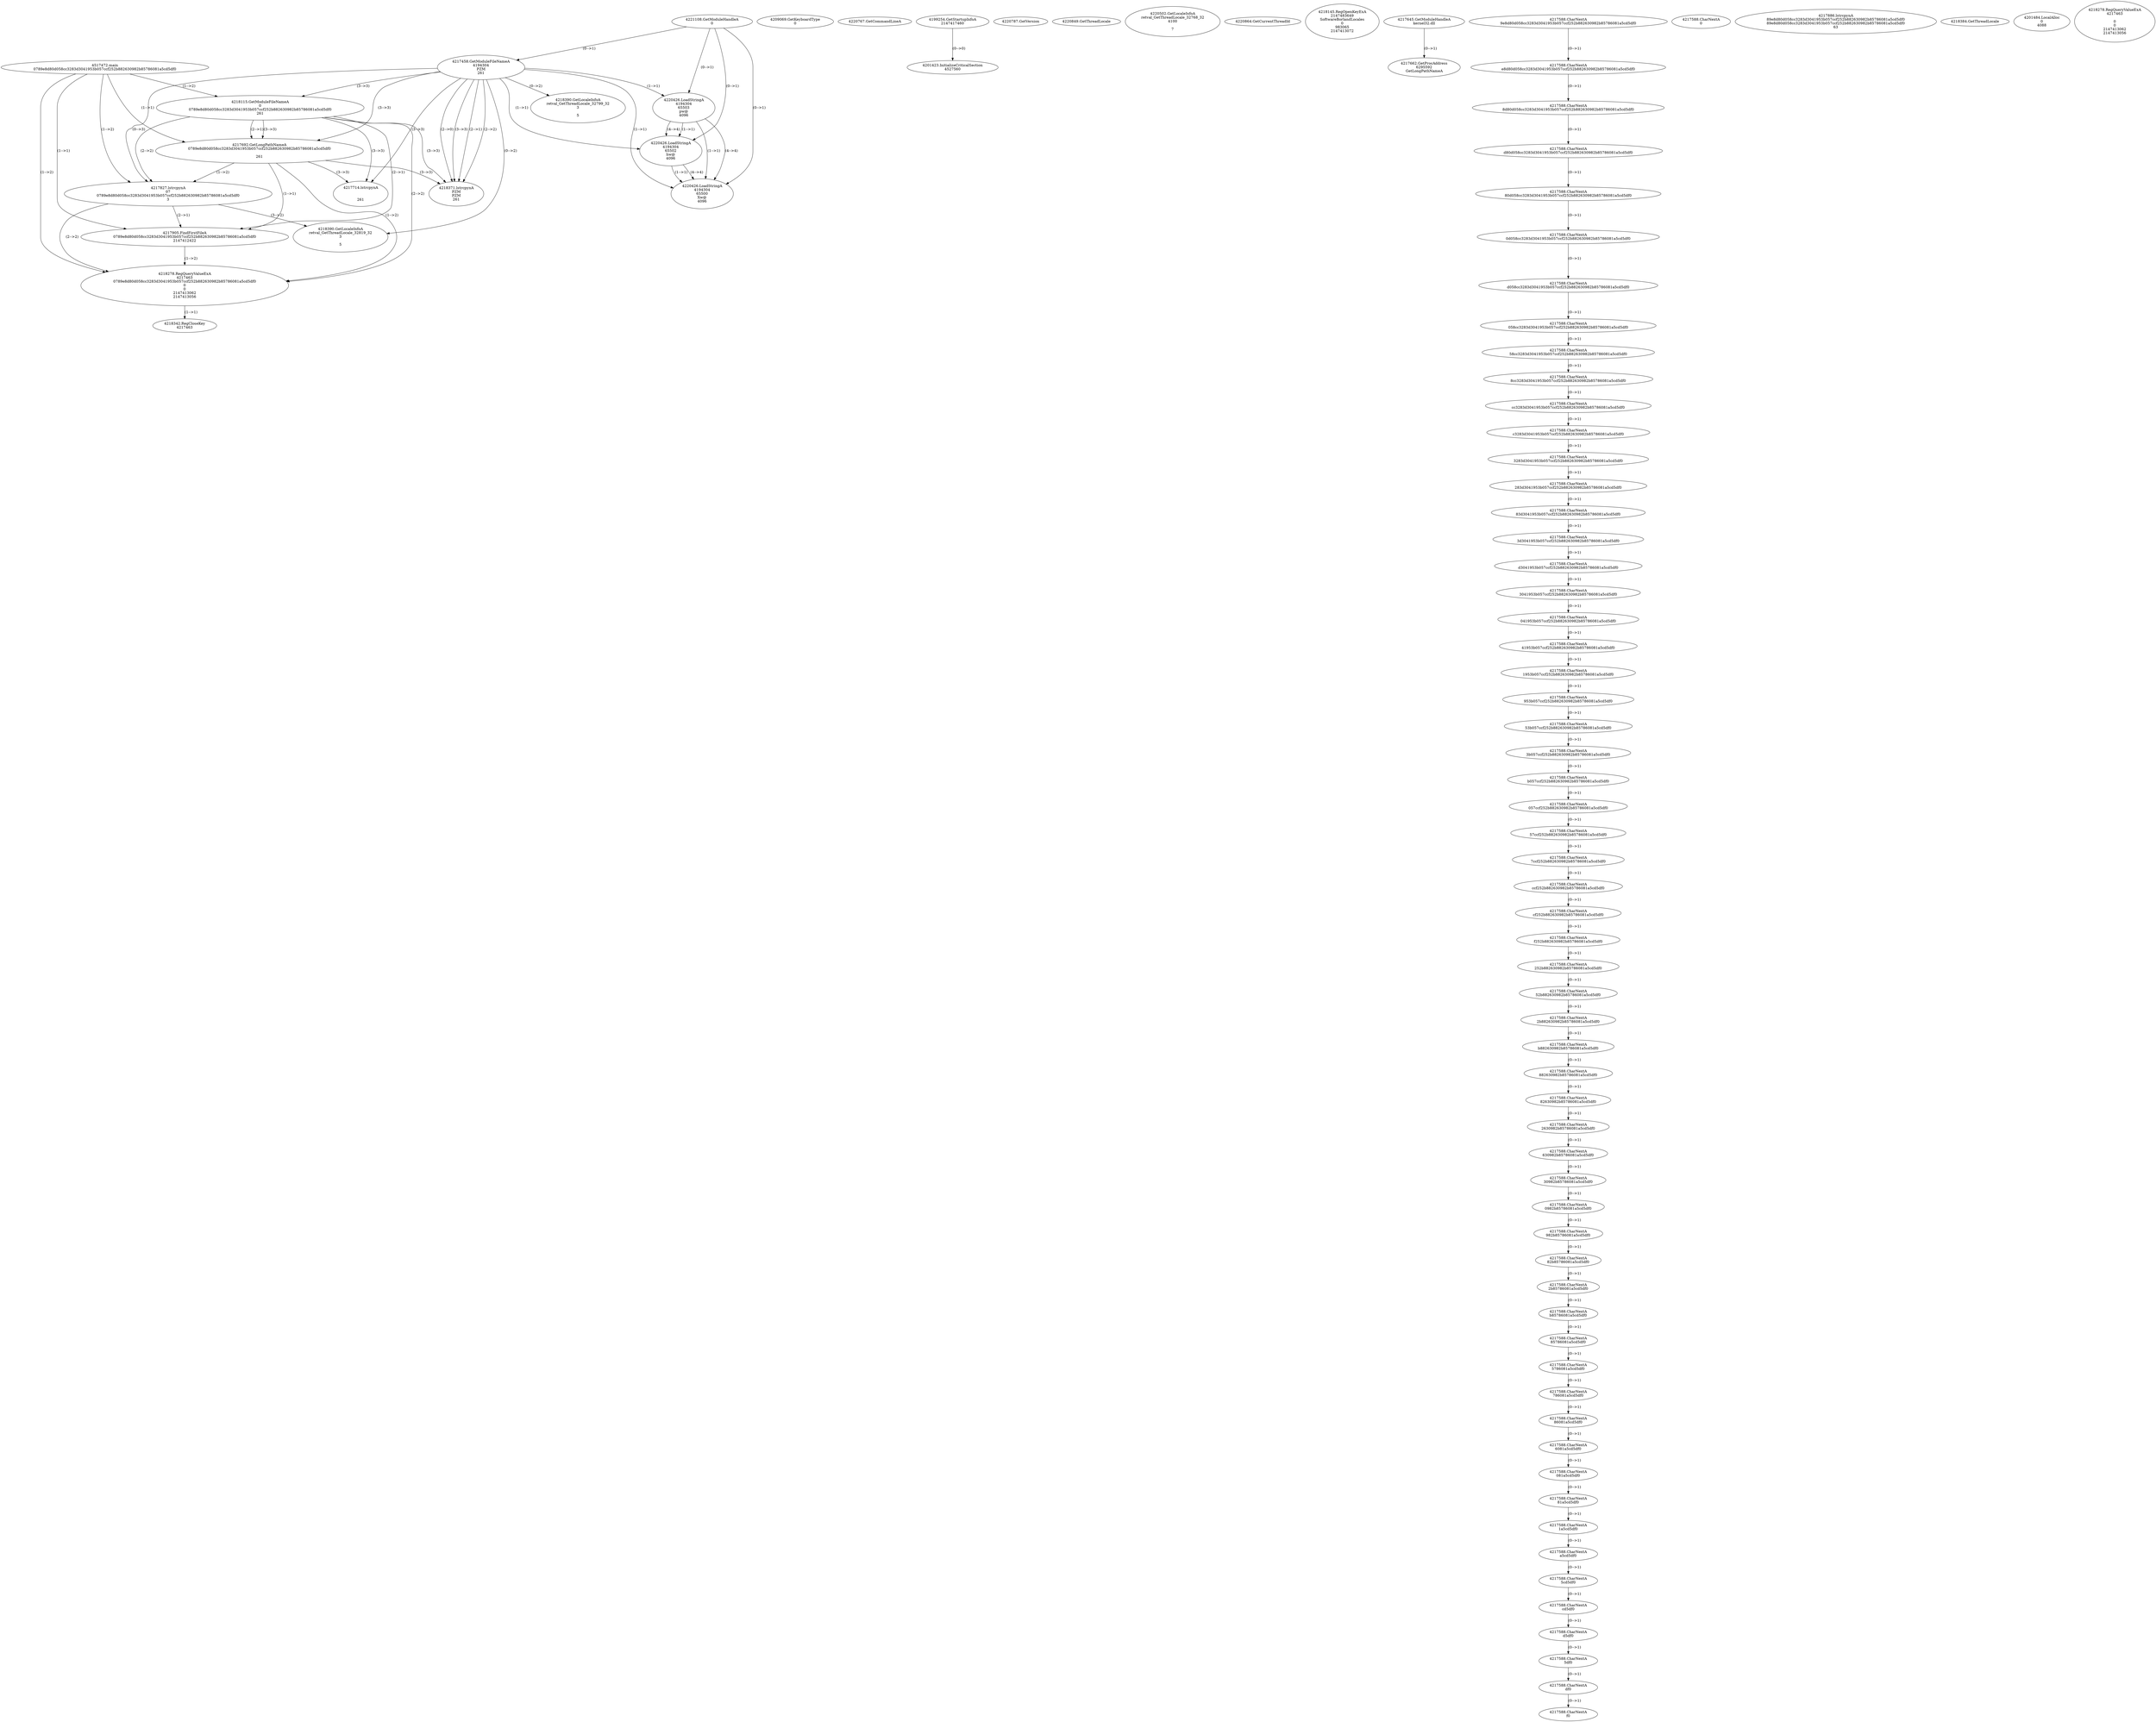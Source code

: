 // Global SCDG with merge call
digraph {
	0 [label="4517472.main
0789e8d80d058cc3283d3041953b057ccf252b882630982b85786081a5cd5df0"]
	1 [label="4221108.GetModuleHandleA
0"]
	2 [label="4209069.GetKeyboardType
0"]
	3 [label="4220767.GetCommandLineA
"]
	4 [label="4199254.GetStartupInfoA
2147417460"]
	5 [label="4220787.GetVersion
"]
	6 [label="4220849.GetThreadLocale
"]
	7 [label="4220502.GetLocaleInfoA
retval_GetThreadLocale_32768_32
4100

7"]
	8 [label="4220864.GetCurrentThreadId
"]
	9 [label="4217458.GetModuleFileNameA
4194304
PZM
261"]
	1 -> 9 [label="(0-->1)"]
	10 [label="4218115.GetModuleFileNameA
0
0789e8d80d058cc3283d3041953b057ccf252b882630982b85786081a5cd5df0
261"]
	0 -> 10 [label="(1-->2)"]
	9 -> 10 [label="(3-->3)"]
	11 [label="4218145.RegOpenKeyExA
2147483649
Software\Borland\Locales
0
983065
2147413072"]
	12 [label="4217645.GetModuleHandleA
kernel32.dll"]
	13 [label="4217662.GetProcAddress
6295592
GetLongPathNameA"]
	12 -> 13 [label="(0-->1)"]
	14 [label="4217692.GetLongPathNameA
0789e8d80d058cc3283d3041953b057ccf252b882630982b85786081a5cd5df0

261"]
	0 -> 14 [label="(1-->1)"]
	10 -> 14 [label="(2-->1)"]
	9 -> 14 [label="(3-->3)"]
	10 -> 14 [label="(3-->3)"]
	15 [label="4217827.lstrcpynA
07
0789e8d80d058cc3283d3041953b057ccf252b882630982b85786081a5cd5df0
3"]
	0 -> 15 [label="(1-->2)"]
	10 -> 15 [label="(2-->2)"]
	14 -> 15 [label="(1-->2)"]
	9 -> 15 [label="(0-->3)"]
	16 [label="4217588.CharNextA
9e8d80d058cc3283d3041953b057ccf252b882630982b85786081a5cd5df0"]
	17 [label="4217588.CharNextA
e8d80d058cc3283d3041953b057ccf252b882630982b85786081a5cd5df0"]
	16 -> 17 [label="(0-->1)"]
	18 [label="4217588.CharNextA
8d80d058cc3283d3041953b057ccf252b882630982b85786081a5cd5df0"]
	17 -> 18 [label="(0-->1)"]
	19 [label="4217588.CharNextA
d80d058cc3283d3041953b057ccf252b882630982b85786081a5cd5df0"]
	18 -> 19 [label="(0-->1)"]
	20 [label="4217588.CharNextA
80d058cc3283d3041953b057ccf252b882630982b85786081a5cd5df0"]
	19 -> 20 [label="(0-->1)"]
	21 [label="4217588.CharNextA
0d058cc3283d3041953b057ccf252b882630982b85786081a5cd5df0"]
	20 -> 21 [label="(0-->1)"]
	22 [label="4217588.CharNextA
d058cc3283d3041953b057ccf252b882630982b85786081a5cd5df0"]
	21 -> 22 [label="(0-->1)"]
	23 [label="4217588.CharNextA
058cc3283d3041953b057ccf252b882630982b85786081a5cd5df0"]
	22 -> 23 [label="(0-->1)"]
	24 [label="4217588.CharNextA
58cc3283d3041953b057ccf252b882630982b85786081a5cd5df0"]
	23 -> 24 [label="(0-->1)"]
	25 [label="4217588.CharNextA
8cc3283d3041953b057ccf252b882630982b85786081a5cd5df0"]
	24 -> 25 [label="(0-->1)"]
	26 [label="4217588.CharNextA
cc3283d3041953b057ccf252b882630982b85786081a5cd5df0"]
	25 -> 26 [label="(0-->1)"]
	27 [label="4217588.CharNextA
c3283d3041953b057ccf252b882630982b85786081a5cd5df0"]
	26 -> 27 [label="(0-->1)"]
	28 [label="4217588.CharNextA
3283d3041953b057ccf252b882630982b85786081a5cd5df0"]
	27 -> 28 [label="(0-->1)"]
	29 [label="4217588.CharNextA
283d3041953b057ccf252b882630982b85786081a5cd5df0"]
	28 -> 29 [label="(0-->1)"]
	30 [label="4217588.CharNextA
83d3041953b057ccf252b882630982b85786081a5cd5df0"]
	29 -> 30 [label="(0-->1)"]
	31 [label="4217588.CharNextA
3d3041953b057ccf252b882630982b85786081a5cd5df0"]
	30 -> 31 [label="(0-->1)"]
	32 [label="4217588.CharNextA
d3041953b057ccf252b882630982b85786081a5cd5df0"]
	31 -> 32 [label="(0-->1)"]
	33 [label="4217588.CharNextA
3041953b057ccf252b882630982b85786081a5cd5df0"]
	32 -> 33 [label="(0-->1)"]
	34 [label="4217588.CharNextA
041953b057ccf252b882630982b85786081a5cd5df0"]
	33 -> 34 [label="(0-->1)"]
	35 [label="4217588.CharNextA
41953b057ccf252b882630982b85786081a5cd5df0"]
	34 -> 35 [label="(0-->1)"]
	36 [label="4217588.CharNextA
1953b057ccf252b882630982b85786081a5cd5df0"]
	35 -> 36 [label="(0-->1)"]
	37 [label="4217588.CharNextA
953b057ccf252b882630982b85786081a5cd5df0"]
	36 -> 37 [label="(0-->1)"]
	38 [label="4217588.CharNextA
53b057ccf252b882630982b85786081a5cd5df0"]
	37 -> 38 [label="(0-->1)"]
	39 [label="4217588.CharNextA
3b057ccf252b882630982b85786081a5cd5df0"]
	38 -> 39 [label="(0-->1)"]
	40 [label="4217588.CharNextA
b057ccf252b882630982b85786081a5cd5df0"]
	39 -> 40 [label="(0-->1)"]
	41 [label="4217588.CharNextA
057ccf252b882630982b85786081a5cd5df0"]
	40 -> 41 [label="(0-->1)"]
	42 [label="4217588.CharNextA
57ccf252b882630982b85786081a5cd5df0"]
	41 -> 42 [label="(0-->1)"]
	43 [label="4217588.CharNextA
7ccf252b882630982b85786081a5cd5df0"]
	42 -> 43 [label="(0-->1)"]
	44 [label="4217588.CharNextA
ccf252b882630982b85786081a5cd5df0"]
	43 -> 44 [label="(0-->1)"]
	45 [label="4217588.CharNextA
cf252b882630982b85786081a5cd5df0"]
	44 -> 45 [label="(0-->1)"]
	46 [label="4217588.CharNextA
f252b882630982b85786081a5cd5df0"]
	45 -> 46 [label="(0-->1)"]
	47 [label="4217588.CharNextA
252b882630982b85786081a5cd5df0"]
	46 -> 47 [label="(0-->1)"]
	48 [label="4217588.CharNextA
52b882630982b85786081a5cd5df0"]
	47 -> 48 [label="(0-->1)"]
	49 [label="4217588.CharNextA
2b882630982b85786081a5cd5df0"]
	48 -> 49 [label="(0-->1)"]
	50 [label="4217588.CharNextA
b882630982b85786081a5cd5df0"]
	49 -> 50 [label="(0-->1)"]
	51 [label="4217588.CharNextA
882630982b85786081a5cd5df0"]
	50 -> 51 [label="(0-->1)"]
	52 [label="4217588.CharNextA
82630982b85786081a5cd5df0"]
	51 -> 52 [label="(0-->1)"]
	53 [label="4217588.CharNextA
2630982b85786081a5cd5df0"]
	52 -> 53 [label="(0-->1)"]
	54 [label="4217588.CharNextA
630982b85786081a5cd5df0"]
	53 -> 54 [label="(0-->1)"]
	55 [label="4217588.CharNextA
30982b85786081a5cd5df0"]
	54 -> 55 [label="(0-->1)"]
	56 [label="4217588.CharNextA
0982b85786081a5cd5df0"]
	55 -> 56 [label="(0-->1)"]
	57 [label="4217588.CharNextA
982b85786081a5cd5df0"]
	56 -> 57 [label="(0-->1)"]
	58 [label="4217588.CharNextA
82b85786081a5cd5df0"]
	57 -> 58 [label="(0-->1)"]
	59 [label="4217588.CharNextA
2b85786081a5cd5df0"]
	58 -> 59 [label="(0-->1)"]
	60 [label="4217588.CharNextA
b85786081a5cd5df0"]
	59 -> 60 [label="(0-->1)"]
	61 [label="4217588.CharNextA
85786081a5cd5df0"]
	60 -> 61 [label="(0-->1)"]
	62 [label="4217588.CharNextA
5786081a5cd5df0"]
	61 -> 62 [label="(0-->1)"]
	63 [label="4217588.CharNextA
786081a5cd5df0"]
	62 -> 63 [label="(0-->1)"]
	64 [label="4217588.CharNextA
86081a5cd5df0"]
	63 -> 64 [label="(0-->1)"]
	65 [label="4217588.CharNextA
6081a5cd5df0"]
	64 -> 65 [label="(0-->1)"]
	66 [label="4217588.CharNextA
081a5cd5df0"]
	65 -> 66 [label="(0-->1)"]
	67 [label="4217588.CharNextA
81a5cd5df0"]
	66 -> 67 [label="(0-->1)"]
	68 [label="4217588.CharNextA
1a5cd5df0"]
	67 -> 68 [label="(0-->1)"]
	69 [label="4217588.CharNextA
a5cd5df0"]
	68 -> 69 [label="(0-->1)"]
	70 [label="4217588.CharNextA
5cd5df0"]
	69 -> 70 [label="(0-->1)"]
	71 [label="4217588.CharNextA
cd5df0"]
	70 -> 71 [label="(0-->1)"]
	72 [label="4217588.CharNextA
d5df0"]
	71 -> 72 [label="(0-->1)"]
	73 [label="4217588.CharNextA
5df0"]
	72 -> 73 [label="(0-->1)"]
	74 [label="4217588.CharNextA
df0"]
	73 -> 74 [label="(0-->1)"]
	75 [label="4217588.CharNextA
f0"]
	74 -> 75 [label="(0-->1)"]
	76 [label="4217588.CharNextA
0"]
	77 [label="4217886.lstrcpynA
89e8d80d058cc3283d3041953b057ccf252b882630982b85786081a5cd5df0
89e8d80d058cc3283d3041953b057ccf252b882630982b85786081a5cd5df0
63"]
	78 [label="4217905.FindFirstFileA
0789e8d80d058cc3283d3041953b057ccf252b882630982b85786081a5cd5df0
2147412422"]
	0 -> 78 [label="(1-->1)"]
	10 -> 78 [label="(2-->1)"]
	14 -> 78 [label="(1-->1)"]
	15 -> 78 [label="(2-->1)"]
	79 [label="4218278.RegQueryValueExA
4217463
0789e8d80d058cc3283d3041953b057ccf252b882630982b85786081a5cd5df0
0
0
2147413062
2147413056"]
	0 -> 79 [label="(1-->2)"]
	10 -> 79 [label="(2-->2)"]
	14 -> 79 [label="(1-->2)"]
	15 -> 79 [label="(2-->2)"]
	78 -> 79 [label="(1-->2)"]
	80 [label="4218342.RegCloseKey
4217463"]
	79 -> 80 [label="(1-->1)"]
	81 [label="4218371.lstrcpynA
PZM
PZM
261"]
	9 -> 81 [label="(2-->1)"]
	9 -> 81 [label="(2-->2)"]
	9 -> 81 [label="(3-->3)"]
	10 -> 81 [label="(3-->3)"]
	14 -> 81 [label="(3-->3)"]
	9 -> 81 [label="(2-->0)"]
	82 [label="4218384.GetThreadLocale
"]
	83 [label="4218390.GetLocaleInfoA
retval_GetThreadLocale_32819_32
3

5"]
	9 -> 83 [label="(0-->2)"]
	15 -> 83 [label="(3-->2)"]
	84 [label="4220426.LoadStringA
4194304
65503
pw@
4096"]
	1 -> 84 [label="(0-->1)"]
	9 -> 84 [label="(1-->1)"]
	85 [label="4220426.LoadStringA
4194304
65502
hw@
4096"]
	1 -> 85 [label="(0-->1)"]
	9 -> 85 [label="(1-->1)"]
	84 -> 85 [label="(1-->1)"]
	84 -> 85 [label="(4-->4)"]
	86 [label="4220426.LoadStringA
4194304
65500
Xw@
4096"]
	1 -> 86 [label="(0-->1)"]
	9 -> 86 [label="(1-->1)"]
	84 -> 86 [label="(1-->1)"]
	85 -> 86 [label="(1-->1)"]
	84 -> 86 [label="(4-->4)"]
	85 -> 86 [label="(4-->4)"]
	87 [label="4201423.InitializeCriticalSection
4527560"]
	4 -> 87 [label="(0-->0)"]
	88 [label="4201484.LocalAlloc
0
4088"]
	89 [label="4217714.lstrcpynA


261"]
	9 -> 89 [label="(3-->3)"]
	10 -> 89 [label="(3-->3)"]
	14 -> 89 [label="(3-->3)"]
	90 [label="4218278.RegQueryValueExA
4217463

0
0
2147413062
2147413056"]
	91 [label="4218390.GetLocaleInfoA
retval_GetThreadLocale_32799_32
3

5"]
	9 -> 91 [label="(0-->2)"]
}
